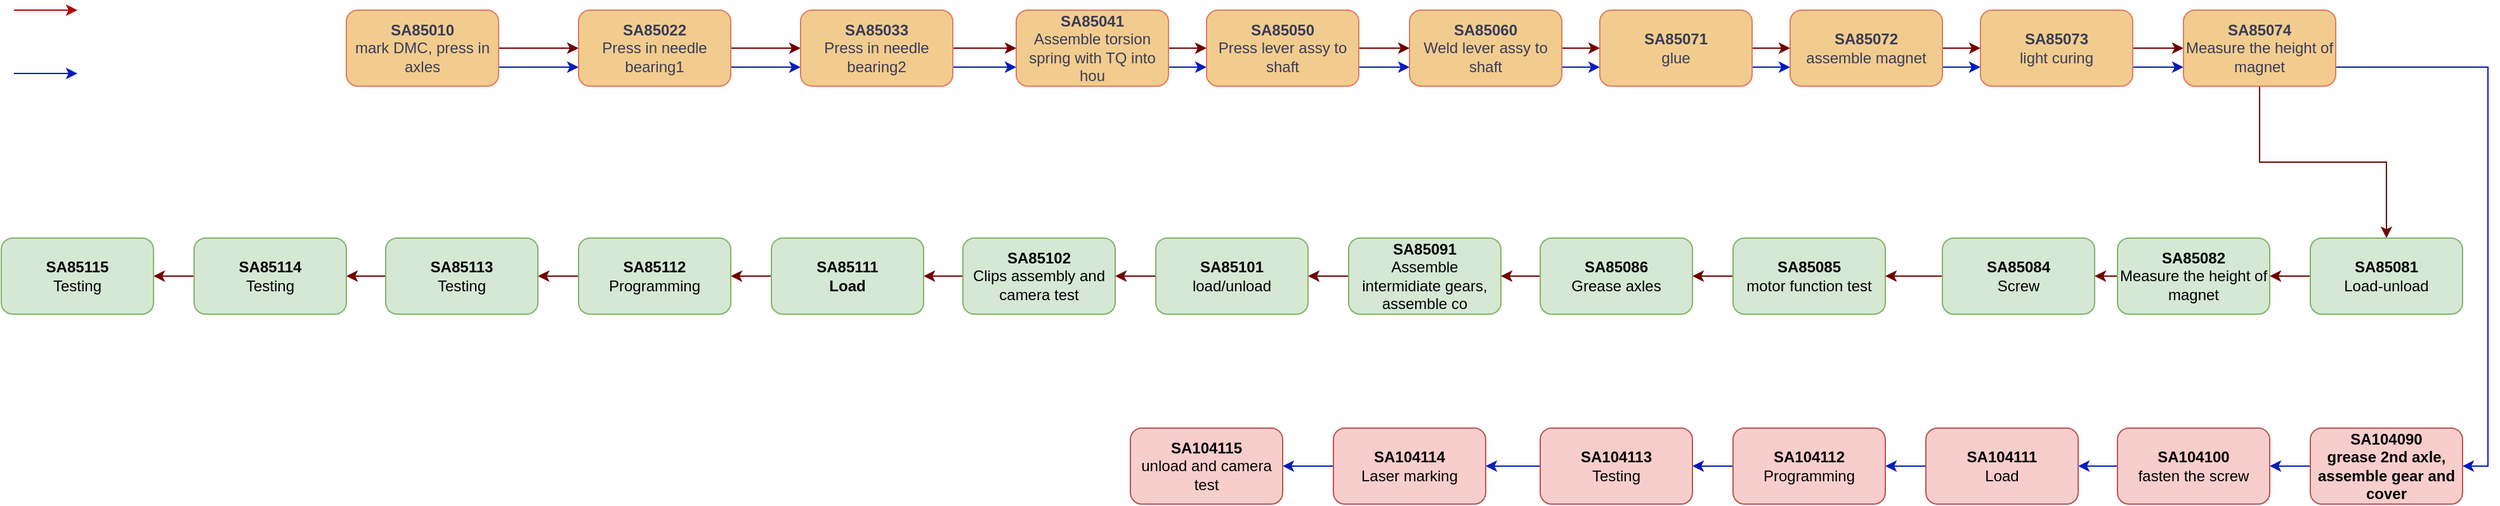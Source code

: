 <mxfile version="21.4.0" type="github">
  <diagram name="第 1 页" id="F919wnhgWzae-JaYDJG2">
    <mxGraphModel dx="2284" dy="774" grid="1" gridSize="10" guides="1" tooltips="1" connect="1" arrows="1" fold="1" page="1" pageScale="1" pageWidth="850" pageHeight="1100" math="0" shadow="0">
      <root>
        <mxCell id="0" />
        <mxCell id="1" parent="0" />
        <mxCell id="9NtsKkYMWsxhwqF0oPti-67" style="edgeStyle=orthogonalEdgeStyle;rounded=0;orthogonalLoop=1;jettySize=auto;html=1;entryX=0;entryY=0.5;entryDx=0;entryDy=0;strokeColor=#6F0000;fillColor=#a20025;" edge="1" parent="1" source="9NtsKkYMWsxhwqF0oPti-2" target="9NtsKkYMWsxhwqF0oPti-8">
          <mxGeometry relative="1" as="geometry" />
        </mxCell>
        <mxCell id="9NtsKkYMWsxhwqF0oPti-68" style="edgeStyle=orthogonalEdgeStyle;rounded=0;orthogonalLoop=1;jettySize=auto;html=1;exitX=1;exitY=0.75;exitDx=0;exitDy=0;entryX=0;entryY=0.75;entryDx=0;entryDy=0;fillColor=#0050ef;strokeColor=#001DBC;" edge="1" parent="1" source="9NtsKkYMWsxhwqF0oPti-2" target="9NtsKkYMWsxhwqF0oPti-8">
          <mxGeometry relative="1" as="geometry" />
        </mxCell>
        <mxCell id="9NtsKkYMWsxhwqF0oPti-2" value="&lt;font style=&quot;font-size: 12px;&quot;&gt;&lt;b style=&quot;&quot;&gt;SA85010&lt;/b&gt;&lt;br&gt;&lt;font style=&quot;font-size: 12px;&quot;&gt;mark DMC, press in axles&lt;/font&gt;&lt;/font&gt;" style="rounded=1;whiteSpace=wrap;html=1;fillColor=#F2CC8F;strokeColor=#E07A5F;labelBackgroundColor=none;fontColor=#393C56;" vertex="1" parent="1">
          <mxGeometry x="-578" y="150" width="120" height="60" as="geometry" />
        </mxCell>
        <mxCell id="9NtsKkYMWsxhwqF0oPti-69" style="edgeStyle=orthogonalEdgeStyle;rounded=0;orthogonalLoop=1;jettySize=auto;html=1;exitX=1;exitY=0.5;exitDx=0;exitDy=0;strokeColor=#6F0000;fillColor=#a20025;" edge="1" parent="1" source="9NtsKkYMWsxhwqF0oPti-8" target="9NtsKkYMWsxhwqF0oPti-10">
          <mxGeometry relative="1" as="geometry" />
        </mxCell>
        <mxCell id="9NtsKkYMWsxhwqF0oPti-81" style="edgeStyle=orthogonalEdgeStyle;rounded=0;orthogonalLoop=1;jettySize=auto;html=1;exitX=1;exitY=0.75;exitDx=0;exitDy=0;entryX=0;entryY=0.75;entryDx=0;entryDy=0;fillColor=#0050ef;strokeColor=#001DBC;" edge="1" parent="1" source="9NtsKkYMWsxhwqF0oPti-8" target="9NtsKkYMWsxhwqF0oPti-10">
          <mxGeometry relative="1" as="geometry" />
        </mxCell>
        <mxCell id="9NtsKkYMWsxhwqF0oPti-8" value="&lt;font style=&quot;&quot;&gt;&lt;b style=&quot;font-size: 12px;&quot;&gt;SA85022&lt;/b&gt;&lt;br&gt;&lt;/font&gt;Press in needle bearing1" style="rounded=1;whiteSpace=wrap;html=1;fillColor=#F2CC8F;strokeColor=#E07A5F;labelBackgroundColor=none;fontColor=#393C56;" vertex="1" parent="1">
          <mxGeometry x="-395" y="150" width="120" height="60" as="geometry" />
        </mxCell>
        <mxCell id="9NtsKkYMWsxhwqF0oPti-71" value="" style="edgeStyle=orthogonalEdgeStyle;rounded=0;orthogonalLoop=1;jettySize=auto;html=1;strokeColor=#6F0000;fillColor=#a20025;" edge="1" parent="1" source="9NtsKkYMWsxhwqF0oPti-9" target="9NtsKkYMWsxhwqF0oPti-11">
          <mxGeometry relative="1" as="geometry" />
        </mxCell>
        <mxCell id="9NtsKkYMWsxhwqF0oPti-83" style="edgeStyle=orthogonalEdgeStyle;rounded=0;orthogonalLoop=1;jettySize=auto;html=1;exitX=1;exitY=0.75;exitDx=0;exitDy=0;entryX=0;entryY=0.75;entryDx=0;entryDy=0;fillColor=#0050ef;strokeColor=#001DBC;" edge="1" parent="1" source="9NtsKkYMWsxhwqF0oPti-9" target="9NtsKkYMWsxhwqF0oPti-11">
          <mxGeometry relative="1" as="geometry" />
        </mxCell>
        <mxCell id="9NtsKkYMWsxhwqF0oPti-9" value="&lt;font style=&quot;&quot;&gt;&lt;b style=&quot;font-size: 12px;&quot;&gt;SA85041&lt;/b&gt;&lt;br&gt;Assemble torsion spring with TQ into hou&lt;br&gt;&lt;/font&gt;" style="rounded=1;whiteSpace=wrap;html=1;fillColor=#F2CC8F;strokeColor=#E07A5F;labelBackgroundColor=none;fontColor=#393C56;" vertex="1" parent="1">
          <mxGeometry x="-50" y="150" width="120" height="60" as="geometry" />
        </mxCell>
        <mxCell id="9NtsKkYMWsxhwqF0oPti-70" value="" style="edgeStyle=orthogonalEdgeStyle;rounded=0;orthogonalLoop=1;jettySize=auto;html=1;strokeColor=#6F0000;fillColor=#a20025;" edge="1" parent="1" source="9NtsKkYMWsxhwqF0oPti-10" target="9NtsKkYMWsxhwqF0oPti-9">
          <mxGeometry relative="1" as="geometry" />
        </mxCell>
        <mxCell id="9NtsKkYMWsxhwqF0oPti-82" style="edgeStyle=orthogonalEdgeStyle;rounded=0;orthogonalLoop=1;jettySize=auto;html=1;exitX=1;exitY=0.75;exitDx=0;exitDy=0;entryX=0;entryY=0.75;entryDx=0;entryDy=0;fillColor=#0050ef;strokeColor=#001DBC;" edge="1" parent="1" source="9NtsKkYMWsxhwqF0oPti-10" target="9NtsKkYMWsxhwqF0oPti-9">
          <mxGeometry relative="1" as="geometry" />
        </mxCell>
        <mxCell id="9NtsKkYMWsxhwqF0oPti-10" value="&lt;font style=&quot;font-size: 12px;&quot;&gt;&lt;b style=&quot;&quot;&gt;SA85033&lt;/b&gt;&lt;br&gt;&lt;font style=&quot;font-size: 12px;&quot;&gt;Press in needle bearing2&lt;/font&gt;&lt;/font&gt;" style="rounded=1;whiteSpace=wrap;html=1;fillColor=#F2CC8F;strokeColor=#E07A5F;labelBackgroundColor=none;fontColor=#393C56;" vertex="1" parent="1">
          <mxGeometry x="-220" y="150" width="120" height="60" as="geometry" />
        </mxCell>
        <mxCell id="9NtsKkYMWsxhwqF0oPti-72" value="" style="edgeStyle=orthogonalEdgeStyle;rounded=0;orthogonalLoop=1;jettySize=auto;html=1;strokeColor=#6F0000;fillColor=#a20025;" edge="1" parent="1" source="9NtsKkYMWsxhwqF0oPti-11" target="9NtsKkYMWsxhwqF0oPti-12">
          <mxGeometry relative="1" as="geometry" />
        </mxCell>
        <mxCell id="9NtsKkYMWsxhwqF0oPti-84" style="edgeStyle=orthogonalEdgeStyle;rounded=0;orthogonalLoop=1;jettySize=auto;html=1;exitX=1;exitY=0.75;exitDx=0;exitDy=0;entryX=0;entryY=0.75;entryDx=0;entryDy=0;fillColor=#0050ef;strokeColor=#001DBC;" edge="1" parent="1" source="9NtsKkYMWsxhwqF0oPti-11" target="9NtsKkYMWsxhwqF0oPti-12">
          <mxGeometry relative="1" as="geometry" />
        </mxCell>
        <mxCell id="9NtsKkYMWsxhwqF0oPti-11" value="&lt;font style=&quot;&quot;&gt;&lt;b style=&quot;font-size: 12px;&quot;&gt;SA85050&lt;/b&gt;&lt;b&gt;&lt;br&gt;&lt;/b&gt;Press lever assy to shaft&lt;br&gt;&lt;/font&gt;" style="rounded=1;whiteSpace=wrap;html=1;fillColor=#F2CC8F;strokeColor=#E07A5F;labelBackgroundColor=none;fontColor=#393C56;" vertex="1" parent="1">
          <mxGeometry x="100" y="150" width="120" height="60" as="geometry" />
        </mxCell>
        <mxCell id="9NtsKkYMWsxhwqF0oPti-73" value="" style="edgeStyle=orthogonalEdgeStyle;rounded=0;orthogonalLoop=1;jettySize=auto;html=1;strokeColor=#6F0000;fillColor=#a20025;" edge="1" parent="1" source="9NtsKkYMWsxhwqF0oPti-12" target="9NtsKkYMWsxhwqF0oPti-17">
          <mxGeometry relative="1" as="geometry" />
        </mxCell>
        <mxCell id="9NtsKkYMWsxhwqF0oPti-85" style="edgeStyle=orthogonalEdgeStyle;rounded=0;orthogonalLoop=1;jettySize=auto;html=1;exitX=1;exitY=0.75;exitDx=0;exitDy=0;entryX=0;entryY=0.75;entryDx=0;entryDy=0;fillColor=#0050ef;strokeColor=#001DBC;" edge="1" parent="1" source="9NtsKkYMWsxhwqF0oPti-12" target="9NtsKkYMWsxhwqF0oPti-17">
          <mxGeometry relative="1" as="geometry" />
        </mxCell>
        <mxCell id="9NtsKkYMWsxhwqF0oPti-12" value="&lt;font style=&quot;&quot;&gt;&lt;b style=&quot;font-size: 12px;&quot;&gt;SA85060&lt;/b&gt;&lt;br&gt;Weld lever assy to shaft&lt;br&gt;&lt;/font&gt;" style="rounded=1;whiteSpace=wrap;html=1;fillColor=#F2CC8F;strokeColor=#E07A5F;labelBackgroundColor=none;fontColor=#393C56;" vertex="1" parent="1">
          <mxGeometry x="260" y="150" width="120" height="60" as="geometry" />
        </mxCell>
        <mxCell id="9NtsKkYMWsxhwqF0oPti-75" value="" style="edgeStyle=orthogonalEdgeStyle;rounded=0;orthogonalLoop=1;jettySize=auto;html=1;strokeColor=#6F0000;fillColor=#a20025;" edge="1" parent="1" source="9NtsKkYMWsxhwqF0oPti-17" target="9NtsKkYMWsxhwqF0oPti-18">
          <mxGeometry relative="1" as="geometry" />
        </mxCell>
        <mxCell id="9NtsKkYMWsxhwqF0oPti-86" style="edgeStyle=orthogonalEdgeStyle;rounded=0;orthogonalLoop=1;jettySize=auto;html=1;exitX=1;exitY=0.75;exitDx=0;exitDy=0;entryX=0;entryY=0.75;entryDx=0;entryDy=0;fillColor=#0050ef;strokeColor=#001DBC;" edge="1" parent="1" source="9NtsKkYMWsxhwqF0oPti-17" target="9NtsKkYMWsxhwqF0oPti-18">
          <mxGeometry relative="1" as="geometry" />
        </mxCell>
        <mxCell id="9NtsKkYMWsxhwqF0oPti-17" value="&lt;font style=&quot;&quot;&gt;&lt;b&gt;SA85071&lt;/b&gt;&lt;br&gt;glue&lt;br&gt;&lt;/font&gt;" style="rounded=1;whiteSpace=wrap;html=1;fillColor=#F2CC8F;strokeColor=#E07A5F;labelBackgroundColor=none;fontColor=#393C56;" vertex="1" parent="1">
          <mxGeometry x="410" y="150" width="120" height="60" as="geometry" />
        </mxCell>
        <mxCell id="9NtsKkYMWsxhwqF0oPti-76" value="" style="edgeStyle=orthogonalEdgeStyle;rounded=0;orthogonalLoop=1;jettySize=auto;html=1;strokeColor=#6F0000;fillColor=#a20025;" edge="1" parent="1" source="9NtsKkYMWsxhwqF0oPti-18" target="9NtsKkYMWsxhwqF0oPti-19">
          <mxGeometry relative="1" as="geometry" />
        </mxCell>
        <mxCell id="9NtsKkYMWsxhwqF0oPti-87" style="edgeStyle=orthogonalEdgeStyle;rounded=0;orthogonalLoop=1;jettySize=auto;html=1;exitX=1;exitY=0.75;exitDx=0;exitDy=0;entryX=0;entryY=0.75;entryDx=0;entryDy=0;fillColor=#0050ef;strokeColor=#001DBC;" edge="1" parent="1" source="9NtsKkYMWsxhwqF0oPti-18" target="9NtsKkYMWsxhwqF0oPti-19">
          <mxGeometry relative="1" as="geometry" />
        </mxCell>
        <mxCell id="9NtsKkYMWsxhwqF0oPti-18" value="&lt;font style=&quot;&quot;&gt;&lt;b&gt;SA85072&lt;/b&gt;&lt;br&gt;assemble magnet&lt;br&gt;&lt;/font&gt;" style="rounded=1;whiteSpace=wrap;html=1;fillColor=#F2CC8F;strokeColor=#E07A5F;labelBackgroundColor=none;fontColor=#393C56;" vertex="1" parent="1">
          <mxGeometry x="560" y="150" width="120" height="60" as="geometry" />
        </mxCell>
        <mxCell id="9NtsKkYMWsxhwqF0oPti-77" value="" style="edgeStyle=orthogonalEdgeStyle;rounded=0;orthogonalLoop=1;jettySize=auto;html=1;strokeColor=#6F0000;fillColor=#a20025;" edge="1" parent="1" source="9NtsKkYMWsxhwqF0oPti-19" target="9NtsKkYMWsxhwqF0oPti-20">
          <mxGeometry relative="1" as="geometry" />
        </mxCell>
        <mxCell id="9NtsKkYMWsxhwqF0oPti-88" style="edgeStyle=orthogonalEdgeStyle;rounded=0;orthogonalLoop=1;jettySize=auto;html=1;exitX=1;exitY=0.75;exitDx=0;exitDy=0;entryX=0;entryY=0.75;entryDx=0;entryDy=0;fillColor=#0050ef;strokeColor=#001DBC;" edge="1" parent="1" source="9NtsKkYMWsxhwqF0oPti-19" target="9NtsKkYMWsxhwqF0oPti-20">
          <mxGeometry relative="1" as="geometry" />
        </mxCell>
        <mxCell id="9NtsKkYMWsxhwqF0oPti-19" value="&lt;font style=&quot;&quot;&gt;&lt;b&gt;SA85073&lt;/b&gt;&lt;br&gt;light curing&lt;br&gt;&lt;/font&gt;" style="rounded=1;whiteSpace=wrap;html=1;fillColor=#F2CC8F;strokeColor=#E07A5F;labelBackgroundColor=none;fontColor=#393C56;" vertex="1" parent="1">
          <mxGeometry x="710" y="150" width="120" height="60" as="geometry" />
        </mxCell>
        <mxCell id="9NtsKkYMWsxhwqF0oPti-93" style="edgeStyle=orthogonalEdgeStyle;rounded=0;orthogonalLoop=1;jettySize=auto;html=1;exitX=1;exitY=0.75;exitDx=0;exitDy=0;entryX=1;entryY=0.5;entryDx=0;entryDy=0;strokeColor=#001DBC;" edge="1" parent="1" source="9NtsKkYMWsxhwqF0oPti-20" target="9NtsKkYMWsxhwqF0oPti-41">
          <mxGeometry relative="1" as="geometry" />
        </mxCell>
        <mxCell id="9NtsKkYMWsxhwqF0oPti-95" style="edgeStyle=orthogonalEdgeStyle;rounded=0;orthogonalLoop=1;jettySize=auto;html=1;exitX=0.5;exitY=1;exitDx=0;exitDy=0;entryX=0.5;entryY=0;entryDx=0;entryDy=0;fillColor=#a20025;strokeColor=#6F0000;" edge="1" parent="1" source="9NtsKkYMWsxhwqF0oPti-20" target="9NtsKkYMWsxhwqF0oPti-26">
          <mxGeometry relative="1" as="geometry" />
        </mxCell>
        <mxCell id="9NtsKkYMWsxhwqF0oPti-20" value="&lt;font style=&quot;&quot;&gt;&lt;b&gt;SA85074&lt;/b&gt;&lt;br&gt;Measure the height of magnet&lt;br&gt;&lt;/font&gt;" style="rounded=1;whiteSpace=wrap;html=1;fillColor=#F2CC8F;strokeColor=#E07A5F;labelBackgroundColor=none;fontColor=#393C56;" vertex="1" parent="1">
          <mxGeometry x="870" y="150" width="120" height="60" as="geometry" />
        </mxCell>
        <mxCell id="9NtsKkYMWsxhwqF0oPti-98" value="" style="edgeStyle=orthogonalEdgeStyle;rounded=0;orthogonalLoop=1;jettySize=auto;html=1;fillColor=#a20025;strokeColor=#6F0000;" edge="1" parent="1" source="9NtsKkYMWsxhwqF0oPti-24" target="9NtsKkYMWsxhwqF0oPti-27">
          <mxGeometry relative="1" as="geometry" />
        </mxCell>
        <mxCell id="9NtsKkYMWsxhwqF0oPti-24" value="&lt;font style=&quot;&quot;&gt;&lt;b&gt;SA85082&lt;/b&gt;&lt;br&gt;Measure the height of magnet&lt;br&gt;&lt;/font&gt;" style="rounded=1;whiteSpace=wrap;html=1;fillColor=#d5e8d4;strokeColor=#82b366;labelBackgroundColor=none;flipV=0;flipH=0;" vertex="1" parent="1">
          <mxGeometry x="818" y="330" width="120" height="60" as="geometry" />
        </mxCell>
        <mxCell id="9NtsKkYMWsxhwqF0oPti-101" value="" style="edgeStyle=orthogonalEdgeStyle;rounded=0;orthogonalLoop=1;jettySize=auto;html=1;fillColor=#a20025;strokeColor=#6F0000;" edge="1" parent="1" source="9NtsKkYMWsxhwqF0oPti-25" target="9NtsKkYMWsxhwqF0oPti-28">
          <mxGeometry relative="1" as="geometry" />
        </mxCell>
        <mxCell id="9NtsKkYMWsxhwqF0oPti-25" value="&lt;font style=&quot;&quot;&gt;&lt;b&gt;SA85085&lt;/b&gt;&lt;br&gt;motor function test&lt;br&gt;&lt;/font&gt;" style="rounded=1;whiteSpace=wrap;html=1;fillColor=#d5e8d4;strokeColor=#82b366;labelBackgroundColor=none;flipV=0;flipH=0;" vertex="1" parent="1">
          <mxGeometry x="515" y="330" width="120" height="60" as="geometry" />
        </mxCell>
        <mxCell id="9NtsKkYMWsxhwqF0oPti-96" value="" style="edgeStyle=orthogonalEdgeStyle;rounded=0;orthogonalLoop=1;jettySize=auto;html=1;fillColor=#a20025;strokeColor=#6F0000;" edge="1" parent="1" source="9NtsKkYMWsxhwqF0oPti-26" target="9NtsKkYMWsxhwqF0oPti-24">
          <mxGeometry relative="1" as="geometry" />
        </mxCell>
        <mxCell id="9NtsKkYMWsxhwqF0oPti-26" value="&lt;font style=&quot;&quot;&gt;&lt;b&gt;SA85081&lt;br&gt;&lt;/b&gt;Load-unload&lt;br&gt;&lt;/font&gt;" style="rounded=1;whiteSpace=wrap;html=1;fillColor=#d5e8d4;strokeColor=#82b366;labelBackgroundColor=none;flipV=0;flipH=0;" vertex="1" parent="1">
          <mxGeometry x="970" y="330" width="120" height="60" as="geometry" />
        </mxCell>
        <mxCell id="9NtsKkYMWsxhwqF0oPti-100" value="" style="edgeStyle=orthogonalEdgeStyle;rounded=0;orthogonalLoop=1;jettySize=auto;html=1;fillColor=#a20025;strokeColor=#6F0000;" edge="1" parent="1" source="9NtsKkYMWsxhwqF0oPti-27" target="9NtsKkYMWsxhwqF0oPti-25">
          <mxGeometry relative="1" as="geometry" />
        </mxCell>
        <mxCell id="9NtsKkYMWsxhwqF0oPti-27" value="&lt;font style=&quot;&quot;&gt;&lt;b&gt;SA85084&lt;/b&gt;&lt;br&gt;Screw&lt;br&gt;&lt;/font&gt;" style="rounded=1;whiteSpace=wrap;html=1;fillColor=#d5e8d4;strokeColor=#82b366;labelBackgroundColor=none;flipV=0;flipH=0;" vertex="1" parent="1">
          <mxGeometry x="680" y="330" width="120" height="60" as="geometry" />
        </mxCell>
        <mxCell id="9NtsKkYMWsxhwqF0oPti-102" value="" style="edgeStyle=orthogonalEdgeStyle;rounded=0;orthogonalLoop=1;jettySize=auto;html=1;fillColor=#a20025;strokeColor=#6F0000;" edge="1" parent="1" source="9NtsKkYMWsxhwqF0oPti-28" target="9NtsKkYMWsxhwqF0oPti-29">
          <mxGeometry relative="1" as="geometry" />
        </mxCell>
        <mxCell id="9NtsKkYMWsxhwqF0oPti-28" value="&lt;font style=&quot;&quot;&gt;&lt;b&gt;SA85086&lt;/b&gt;&lt;br&gt;Grease axles&lt;br&gt;&lt;/font&gt;" style="rounded=1;whiteSpace=wrap;html=1;fillColor=#d5e8d4;strokeColor=#82b366;labelBackgroundColor=none;flipV=0;flipH=0;" vertex="1" parent="1">
          <mxGeometry x="363" y="330" width="120" height="60" as="geometry" />
        </mxCell>
        <mxCell id="9NtsKkYMWsxhwqF0oPti-104" value="" style="edgeStyle=orthogonalEdgeStyle;rounded=0;orthogonalLoop=1;jettySize=auto;html=1;fillColor=#a20025;strokeColor=#6F0000;" edge="1" parent="1" source="9NtsKkYMWsxhwqF0oPti-29" target="9NtsKkYMWsxhwqF0oPti-30">
          <mxGeometry relative="1" as="geometry" />
        </mxCell>
        <mxCell id="9NtsKkYMWsxhwqF0oPti-29" value="&lt;font style=&quot;&quot;&gt;&lt;b&gt;SA85091&lt;/b&gt;&lt;br&gt;Assemble intermidiate gears, assemble co&lt;br&gt;&lt;/font&gt;" style="rounded=1;whiteSpace=wrap;html=1;fillColor=#d5e8d4;strokeColor=#82b366;labelBackgroundColor=none;flipV=0;flipH=0;" vertex="1" parent="1">
          <mxGeometry x="212" y="330" width="120" height="60" as="geometry" />
        </mxCell>
        <mxCell id="9NtsKkYMWsxhwqF0oPti-105" value="" style="edgeStyle=orthogonalEdgeStyle;rounded=0;orthogonalLoop=1;jettySize=auto;html=1;fillColor=#a20025;strokeColor=#6F0000;" edge="1" parent="1" source="9NtsKkYMWsxhwqF0oPti-30" target="9NtsKkYMWsxhwqF0oPti-33">
          <mxGeometry relative="1" as="geometry" />
        </mxCell>
        <mxCell id="9NtsKkYMWsxhwqF0oPti-30" value="&lt;font style=&quot;&quot;&gt;&lt;b&gt;SA85101&lt;/b&gt;&lt;br&gt;load/unload&lt;br&gt;&lt;/font&gt;" style="rounded=1;whiteSpace=wrap;html=1;fillColor=#d5e8d4;strokeColor=#82b366;labelBackgroundColor=none;flipV=0;flipH=0;" vertex="1" parent="1">
          <mxGeometry x="60" y="330" width="120" height="60" as="geometry" />
        </mxCell>
        <mxCell id="9NtsKkYMWsxhwqF0oPti-106" value="" style="edgeStyle=orthogonalEdgeStyle;rounded=0;orthogonalLoop=1;jettySize=auto;html=1;fillColor=#a20025;strokeColor=#6F0000;" edge="1" parent="1" source="9NtsKkYMWsxhwqF0oPti-33" target="9NtsKkYMWsxhwqF0oPti-34">
          <mxGeometry relative="1" as="geometry" />
        </mxCell>
        <mxCell id="9NtsKkYMWsxhwqF0oPti-33" value="&lt;font style=&quot;&quot;&gt;&lt;b&gt;SA85102&lt;/b&gt;&lt;br&gt;Clips assembly and camera test&lt;br&gt;&lt;/font&gt;" style="rounded=1;whiteSpace=wrap;html=1;fillColor=#d5e8d4;strokeColor=#82b366;labelBackgroundColor=none;flipV=0;flipH=0;" vertex="1" parent="1">
          <mxGeometry x="-92" y="330" width="120" height="60" as="geometry" />
        </mxCell>
        <mxCell id="9NtsKkYMWsxhwqF0oPti-107" value="" style="edgeStyle=orthogonalEdgeStyle;rounded=0;orthogonalLoop=1;jettySize=auto;html=1;fillColor=#a20025;strokeColor=#6F0000;" edge="1" parent="1" source="9NtsKkYMWsxhwqF0oPti-34" target="9NtsKkYMWsxhwqF0oPti-35">
          <mxGeometry relative="1" as="geometry" />
        </mxCell>
        <mxCell id="9NtsKkYMWsxhwqF0oPti-34" value="&lt;font style=&quot;&quot;&gt;&lt;b&gt;SA85111&lt;br&gt;Load&lt;/b&gt;&lt;br&gt;&lt;/font&gt;" style="rounded=1;whiteSpace=wrap;html=1;fillColor=#d5e8d4;strokeColor=#82b366;labelBackgroundColor=none;flipV=0;flipH=0;" vertex="1" parent="1">
          <mxGeometry x="-243" y="330" width="120" height="60" as="geometry" />
        </mxCell>
        <mxCell id="9NtsKkYMWsxhwqF0oPti-108" value="" style="edgeStyle=orthogonalEdgeStyle;rounded=0;orthogonalLoop=1;jettySize=auto;html=1;fillColor=#a20025;strokeColor=#6F0000;" edge="1" parent="1" source="9NtsKkYMWsxhwqF0oPti-35" target="9NtsKkYMWsxhwqF0oPti-36">
          <mxGeometry relative="1" as="geometry" />
        </mxCell>
        <mxCell id="9NtsKkYMWsxhwqF0oPti-35" value="&lt;font style=&quot;&quot;&gt;&lt;b&gt;SA85112&lt;/b&gt;&lt;br&gt;Programming&lt;br&gt;&lt;/font&gt;" style="rounded=1;whiteSpace=wrap;html=1;fillColor=#d5e8d4;strokeColor=#82b366;labelBackgroundColor=none;flipV=0;flipH=0;" vertex="1" parent="1">
          <mxGeometry x="-395" y="330" width="120" height="60" as="geometry" />
        </mxCell>
        <mxCell id="9NtsKkYMWsxhwqF0oPti-109" value="" style="edgeStyle=orthogonalEdgeStyle;rounded=0;orthogonalLoop=1;jettySize=auto;html=1;fillColor=#a20025;strokeColor=#6F0000;" edge="1" parent="1" source="9NtsKkYMWsxhwqF0oPti-36" target="9NtsKkYMWsxhwqF0oPti-39">
          <mxGeometry relative="1" as="geometry" />
        </mxCell>
        <mxCell id="9NtsKkYMWsxhwqF0oPti-36" value="&lt;font style=&quot;&quot;&gt;&lt;b&gt;SA85113&lt;/b&gt;&lt;br&gt;Testing&lt;br&gt;&lt;/font&gt;" style="rounded=1;whiteSpace=wrap;html=1;fillColor=#d5e8d4;strokeColor=#82b366;labelBackgroundColor=none;flipV=0;flipH=0;" vertex="1" parent="1">
          <mxGeometry x="-547" y="330" width="120" height="60" as="geometry" />
        </mxCell>
        <mxCell id="9NtsKkYMWsxhwqF0oPti-110" value="" style="edgeStyle=orthogonalEdgeStyle;rounded=0;orthogonalLoop=1;jettySize=auto;html=1;fillColor=#a20025;strokeColor=#6F0000;" edge="1" parent="1" source="9NtsKkYMWsxhwqF0oPti-39" target="9NtsKkYMWsxhwqF0oPti-40">
          <mxGeometry relative="1" as="geometry" />
        </mxCell>
        <mxCell id="9NtsKkYMWsxhwqF0oPti-39" value="&lt;font style=&quot;&quot;&gt;&lt;b&gt;SA85114&lt;/b&gt;&lt;br&gt;Testing&lt;br&gt;&lt;/font&gt;" style="rounded=1;whiteSpace=wrap;html=1;fillColor=#d5e8d4;strokeColor=#82b366;labelBackgroundColor=none;flipV=0;flipH=0;" vertex="1" parent="1">
          <mxGeometry x="-698" y="330" width="120" height="60" as="geometry" />
        </mxCell>
        <mxCell id="9NtsKkYMWsxhwqF0oPti-40" value="&lt;font style=&quot;&quot;&gt;&lt;b&gt;SA85115&lt;/b&gt;&lt;br&gt;Testing&lt;br&gt;&lt;/font&gt;" style="rounded=1;whiteSpace=wrap;html=1;fillColor=#d5e8d4;strokeColor=#82b366;labelBackgroundColor=none;flipV=0;flipH=0;" vertex="1" parent="1">
          <mxGeometry x="-850" y="330" width="120" height="60" as="geometry" />
        </mxCell>
        <mxCell id="9NtsKkYMWsxhwqF0oPti-111" value="" style="edgeStyle=orthogonalEdgeStyle;rounded=0;orthogonalLoop=1;jettySize=auto;html=1;strokeColor=#001DBC;" edge="1" parent="1" source="9NtsKkYMWsxhwqF0oPti-41" target="9NtsKkYMWsxhwqF0oPti-42">
          <mxGeometry relative="1" as="geometry" />
        </mxCell>
        <mxCell id="9NtsKkYMWsxhwqF0oPti-41" value="&lt;font style=&quot;&quot;&gt;&lt;span&gt;SA104090&lt;br&gt;&lt;/span&gt;grease 2nd axle, assemble gear and cover&lt;br&gt;&lt;/font&gt;" style="rounded=1;whiteSpace=wrap;html=1;fillColor=#f8cecc;strokeColor=#b85450;labelBackgroundColor=none;fontStyle=1;container=0;" vertex="1" parent="1">
          <mxGeometry x="970" y="480" width="120" height="60" as="geometry" />
        </mxCell>
        <mxCell id="9NtsKkYMWsxhwqF0oPti-112" value="" style="edgeStyle=orthogonalEdgeStyle;rounded=0;orthogonalLoop=1;jettySize=auto;html=1;strokeColor=#001DBC;" edge="1" parent="1" source="9NtsKkYMWsxhwqF0oPti-42" target="9NtsKkYMWsxhwqF0oPti-43">
          <mxGeometry relative="1" as="geometry" />
        </mxCell>
        <mxCell id="9NtsKkYMWsxhwqF0oPti-42" value="&lt;font style=&quot;&quot;&gt;&lt;b&gt;SA104100&lt;br&gt;&lt;/b&gt;fasten the screw&lt;br&gt;&lt;/font&gt;" style="rounded=1;whiteSpace=wrap;html=1;fillColor=#f8cecc;strokeColor=#b85450;labelBackgroundColor=none;container=0;" vertex="1" parent="1">
          <mxGeometry x="818" y="480" width="120" height="60" as="geometry" />
        </mxCell>
        <mxCell id="9NtsKkYMWsxhwqF0oPti-113" value="" style="edgeStyle=orthogonalEdgeStyle;rounded=0;orthogonalLoop=1;jettySize=auto;html=1;strokeColor=#001DBC;" edge="1" parent="1" source="9NtsKkYMWsxhwqF0oPti-43" target="9NtsKkYMWsxhwqF0oPti-44">
          <mxGeometry relative="1" as="geometry" />
        </mxCell>
        <mxCell id="9NtsKkYMWsxhwqF0oPti-43" value="&lt;font style=&quot;&quot;&gt;&lt;b&gt;SA104111&lt;br&gt;&lt;/b&gt;Load&lt;br&gt;&lt;/font&gt;" style="rounded=1;whiteSpace=wrap;html=1;fillColor=#f8cecc;strokeColor=#b85450;labelBackgroundColor=none;container=0;" vertex="1" parent="1">
          <mxGeometry x="667" y="480" width="120" height="60" as="geometry" />
        </mxCell>
        <mxCell id="9NtsKkYMWsxhwqF0oPti-114" value="" style="edgeStyle=orthogonalEdgeStyle;rounded=0;orthogonalLoop=1;jettySize=auto;html=1;strokeColor=#001DBC;" edge="1" parent="1" source="9NtsKkYMWsxhwqF0oPti-44" target="9NtsKkYMWsxhwqF0oPti-49">
          <mxGeometry relative="1" as="geometry" />
        </mxCell>
        <mxCell id="9NtsKkYMWsxhwqF0oPti-44" value="&lt;font style=&quot;&quot;&gt;&lt;b&gt;SA104112&lt;br&gt;&lt;/b&gt;Programming&lt;br&gt;&lt;/font&gt;" style="rounded=1;whiteSpace=wrap;html=1;fillColor=#f8cecc;strokeColor=#b85450;labelBackgroundColor=none;container=0;" vertex="1" parent="1">
          <mxGeometry x="515" y="480" width="120" height="60" as="geometry" />
        </mxCell>
        <mxCell id="9NtsKkYMWsxhwqF0oPti-117" value="" style="edgeStyle=orthogonalEdgeStyle;rounded=0;orthogonalLoop=1;jettySize=auto;html=1;strokeColor=#001DBC;" edge="1" parent="1" source="9NtsKkYMWsxhwqF0oPti-45" target="9NtsKkYMWsxhwqF0oPti-48">
          <mxGeometry relative="1" as="geometry" />
        </mxCell>
        <mxCell id="9NtsKkYMWsxhwqF0oPti-45" value="&lt;font style=&quot;&quot;&gt;&lt;b&gt;SA104114&lt;br&gt;&lt;/b&gt;Laser marking&lt;br&gt;&lt;/font&gt;" style="rounded=1;whiteSpace=wrap;html=1;fillColor=#f8cecc;strokeColor=#b85450;labelBackgroundColor=none;container=0;" vertex="1" parent="1">
          <mxGeometry x="200" y="480" width="120" height="60" as="geometry" />
        </mxCell>
        <mxCell id="9NtsKkYMWsxhwqF0oPti-48" value="&lt;font style=&quot;&quot;&gt;&lt;b&gt;SA104115&lt;br&gt;&lt;/b&gt;unload and camera test&lt;br&gt;&lt;/font&gt;" style="rounded=1;whiteSpace=wrap;html=1;fillColor=#f8cecc;strokeColor=#b85450;labelBackgroundColor=none;container=0;" vertex="1" parent="1">
          <mxGeometry x="40" y="480" width="120" height="60" as="geometry" />
        </mxCell>
        <mxCell id="9NtsKkYMWsxhwqF0oPti-116" value="" style="edgeStyle=orthogonalEdgeStyle;rounded=0;orthogonalLoop=1;jettySize=auto;html=1;strokeColor=#001DBC;" edge="1" parent="1" source="9NtsKkYMWsxhwqF0oPti-49" target="9NtsKkYMWsxhwqF0oPti-45">
          <mxGeometry relative="1" as="geometry" />
        </mxCell>
        <mxCell id="9NtsKkYMWsxhwqF0oPti-49" value="&lt;font style=&quot;&quot;&gt;&lt;b&gt;SA104113&lt;br&gt;&lt;/b&gt;Testing&lt;br&gt;&lt;/font&gt;" style="rounded=1;whiteSpace=wrap;html=1;fillColor=#f8cecc;strokeColor=#b85450;labelBackgroundColor=none;container=0;" vertex="1" parent="1">
          <mxGeometry x="363" y="480" width="120" height="60" as="geometry" />
        </mxCell>
        <mxCell id="9NtsKkYMWsxhwqF0oPti-59" value="" style="endArrow=classic;html=1;rounded=0;fillColor=#e51400;strokeColor=#B20000;" edge="1" parent="1">
          <mxGeometry width="50" height="50" relative="1" as="geometry">
            <mxPoint x="-840" y="150" as="sourcePoint" />
            <mxPoint x="-790" y="150" as="targetPoint" />
          </mxGeometry>
        </mxCell>
        <mxCell id="9NtsKkYMWsxhwqF0oPti-61" value="" style="endArrow=classic;html=1;rounded=0;fillColor=#0050ef;strokeColor=#001DBC;" edge="1" parent="1">
          <mxGeometry width="50" height="50" relative="1" as="geometry">
            <mxPoint x="-840" y="200" as="sourcePoint" />
            <mxPoint x="-790" y="200" as="targetPoint" />
          </mxGeometry>
        </mxCell>
      </root>
    </mxGraphModel>
  </diagram>
</mxfile>
